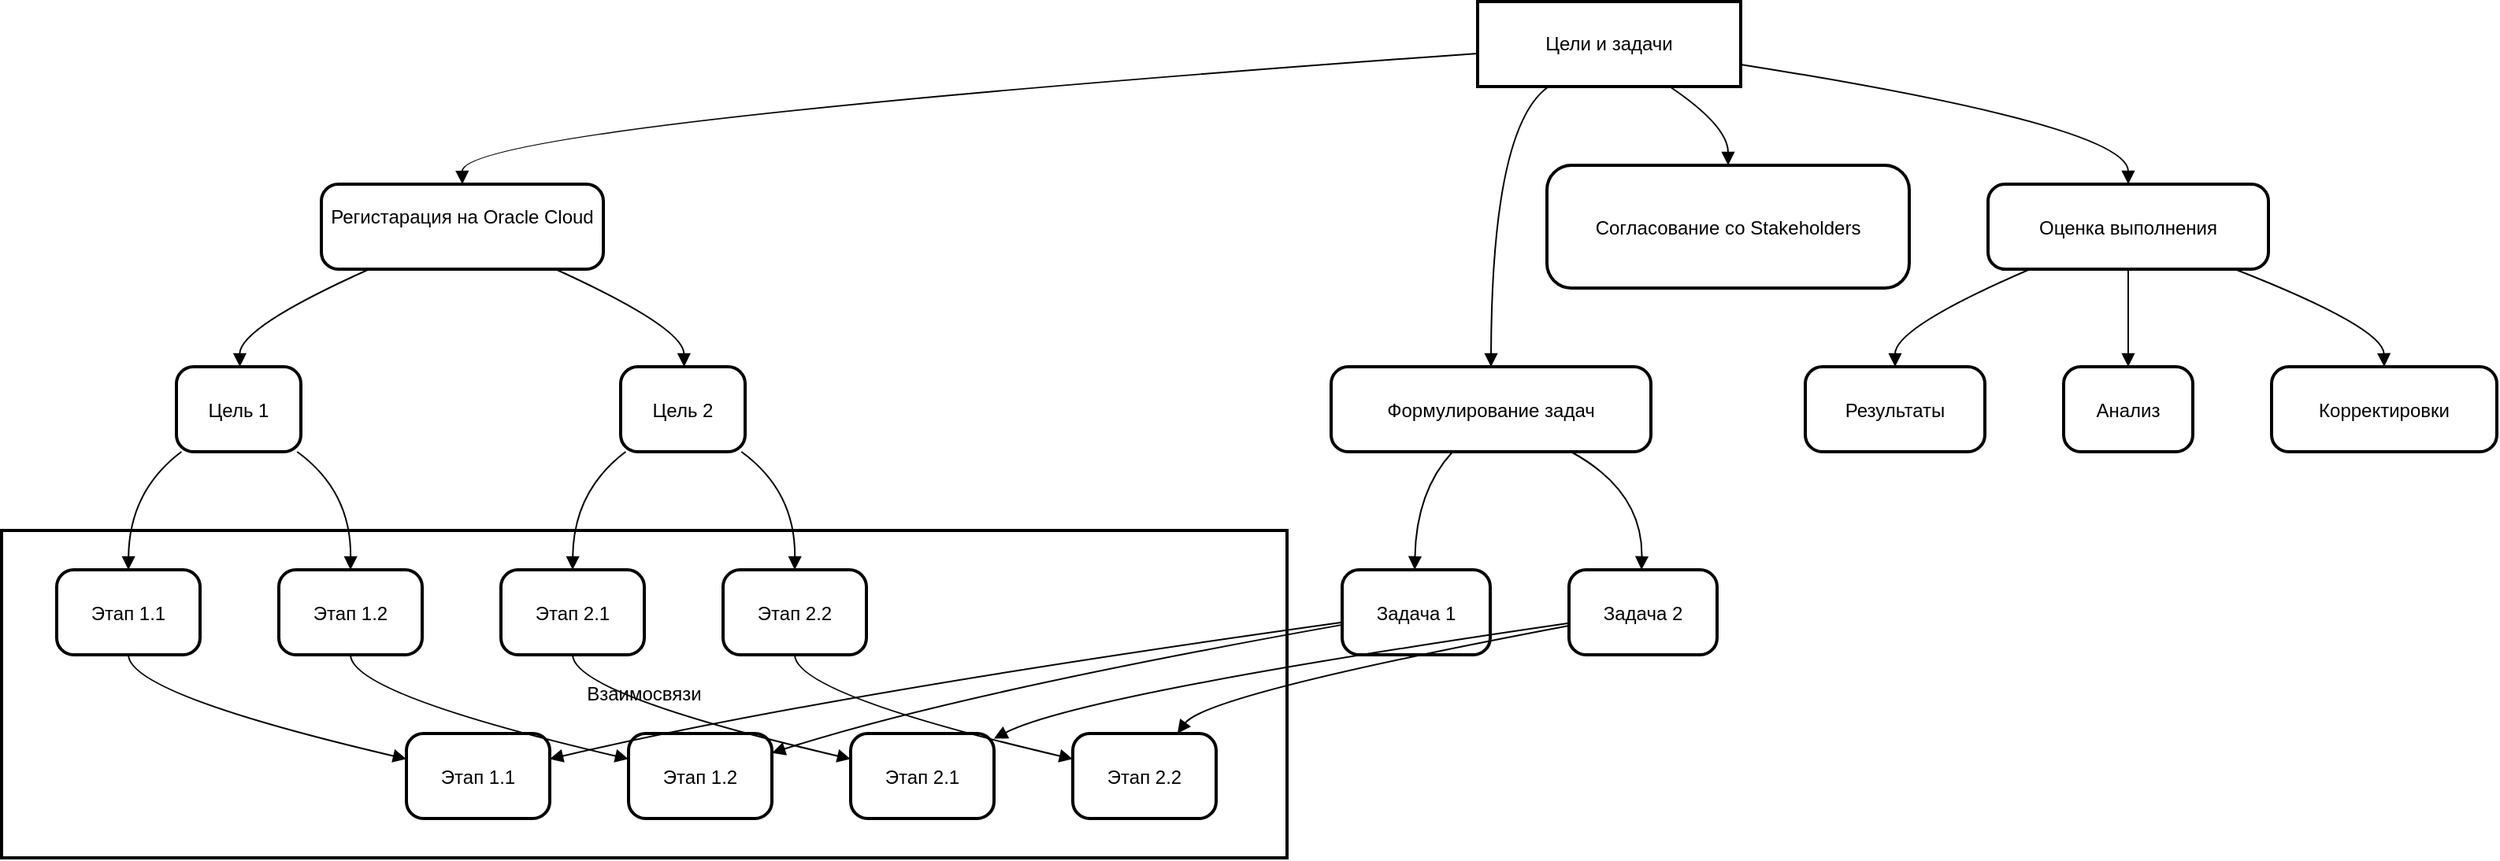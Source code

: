 <mxfile version="27.0.6">
  <diagram name="Страница — 1" id="DYOqkKgA7buv2KXwPTFE">
    <mxGraphModel dx="985" dy="730" grid="1" gridSize="10" guides="1" tooltips="1" connect="1" arrows="1" fold="1" page="1" pageScale="1" pageWidth="827" pageHeight="1169" math="0" shadow="0">
      <root>
        <mxCell id="0" />
        <mxCell id="1" parent="0" />
        <mxCell id="2" value="Взаимосвязи" style="whiteSpace=wrap;strokeWidth=2;" parent="1" vertex="1">
          <mxGeometry x="8" y="344" width="816" height="208" as="geometry" />
        </mxCell>
        <mxCell id="3" value="Цели и задачи" style="whiteSpace=wrap;strokeWidth=2;" parent="1" vertex="1">
          <mxGeometry x="945" y="8" width="167" height="54" as="geometry" />
        </mxCell>
        <mxCell id="4" value="Регистарация на Oracle Cloud&#xa;" style="rounded=1;arcSize=20;strokeWidth=2" parent="1" vertex="1">
          <mxGeometry x="211" y="124" width="179" height="54" as="geometry" />
        </mxCell>
        <mxCell id="5" value="Формулирование задач" style="rounded=1;arcSize=20;strokeWidth=2" parent="1" vertex="1">
          <mxGeometry x="852" y="240" width="203" height="54" as="geometry" />
        </mxCell>
        <mxCell id="6" value="Согласование со Stakeholders" style="rounded=1;arcSize=20;strokeWidth=2" parent="1" vertex="1">
          <mxGeometry x="989" y="112" width="230" height="78" as="geometry" />
        </mxCell>
        <mxCell id="7" value="Цель 1" style="rounded=1;arcSize=20;strokeWidth=2" parent="1" vertex="1">
          <mxGeometry x="119" y="240" width="79" height="54" as="geometry" />
        </mxCell>
        <mxCell id="8" value="Цель 2" style="rounded=1;arcSize=20;strokeWidth=2" parent="1" vertex="1">
          <mxGeometry x="401" y="240" width="79" height="54" as="geometry" />
        </mxCell>
        <mxCell id="9" value="Задача 1" style="rounded=1;arcSize=20;strokeWidth=2" parent="1" vertex="1">
          <mxGeometry x="859" y="369" width="94" height="54" as="geometry" />
        </mxCell>
        <mxCell id="10" value="Задача 2" style="rounded=1;arcSize=20;strokeWidth=2" parent="1" vertex="1">
          <mxGeometry x="1003" y="369" width="94" height="54" as="geometry" />
        </mxCell>
        <mxCell id="11" value="Этап 1.1" style="rounded=1;arcSize=20;strokeWidth=2" parent="1" vertex="1">
          <mxGeometry x="43" y="369" width="91" height="54" as="geometry" />
        </mxCell>
        <mxCell id="12" value="Этап 1.2" style="rounded=1;arcSize=20;strokeWidth=2" parent="1" vertex="1">
          <mxGeometry x="184" y="369" width="91" height="54" as="geometry" />
        </mxCell>
        <mxCell id="13" value="Этап 2.1" style="rounded=1;arcSize=20;strokeWidth=2" parent="1" vertex="1">
          <mxGeometry x="325" y="369" width="91" height="54" as="geometry" />
        </mxCell>
        <mxCell id="14" value="Этап 2.2" style="rounded=1;arcSize=20;strokeWidth=2" parent="1" vertex="1">
          <mxGeometry x="466" y="369" width="91" height="54" as="geometry" />
        </mxCell>
        <mxCell id="15" value="Этап 1.1" style="rounded=1;arcSize=20;strokeWidth=2" parent="1" vertex="1">
          <mxGeometry x="265" y="473" width="91" height="54" as="geometry" />
        </mxCell>
        <mxCell id="16" value="Этап 1.2" style="rounded=1;arcSize=20;strokeWidth=2" parent="1" vertex="1">
          <mxGeometry x="406" y="473" width="91" height="54" as="geometry" />
        </mxCell>
        <mxCell id="17" value="Этап 2.1" style="rounded=1;arcSize=20;strokeWidth=2" parent="1" vertex="1">
          <mxGeometry x="547" y="473" width="91" height="54" as="geometry" />
        </mxCell>
        <mxCell id="18" value="Этап 2.2" style="rounded=1;arcSize=20;strokeWidth=2" parent="1" vertex="1">
          <mxGeometry x="688" y="473" width="91" height="54" as="geometry" />
        </mxCell>
        <mxCell id="19" value="Оценка выполнения" style="rounded=1;arcSize=20;strokeWidth=2" parent="1" vertex="1">
          <mxGeometry x="1269" y="124" width="178" height="54" as="geometry" />
        </mxCell>
        <mxCell id="20" value="Результаты" style="rounded=1;arcSize=20;strokeWidth=2" parent="1" vertex="1">
          <mxGeometry x="1153" y="240" width="114" height="54" as="geometry" />
        </mxCell>
        <mxCell id="21" value="Анализ" style="rounded=1;arcSize=20;strokeWidth=2" parent="1" vertex="1">
          <mxGeometry x="1317" y="240" width="82" height="54" as="geometry" />
        </mxCell>
        <mxCell id="22" value="Корректировки" style="rounded=1;arcSize=20;strokeWidth=2" parent="1" vertex="1">
          <mxGeometry x="1449" y="240" width="143" height="54" as="geometry" />
        </mxCell>
        <mxCell id="23" value="" style="curved=1;startArrow=none;endArrow=block;exitX=0;exitY=0.61;entryX=0.5;entryY=0;" parent="1" source="3" target="4" edge="1">
          <mxGeometry relative="1" as="geometry">
            <Array as="points">
              <mxPoint x="300" y="87" />
            </Array>
          </mxGeometry>
        </mxCell>
        <mxCell id="24" value="" style="curved=1;startArrow=none;endArrow=block;exitX=0.27;exitY=1;entryX=0.5;entryY=0;" parent="1" source="3" target="5" edge="1">
          <mxGeometry relative="1" as="geometry">
            <Array as="points">
              <mxPoint x="954" y="87" />
            </Array>
          </mxGeometry>
        </mxCell>
        <mxCell id="25" value="" style="curved=1;startArrow=none;endArrow=block;exitX=0.73;exitY=1;entryX=0.5;entryY=0;" parent="1" source="3" target="6" edge="1">
          <mxGeometry relative="1" as="geometry">
            <Array as="points">
              <mxPoint x="1104" y="87" />
            </Array>
          </mxGeometry>
        </mxCell>
        <mxCell id="26" value="" style="curved=1;startArrow=none;endArrow=block;exitX=0.17;exitY=1;entryX=0.51;entryY=0;" parent="1" source="4" target="7" edge="1">
          <mxGeometry relative="1" as="geometry">
            <Array as="points">
              <mxPoint x="159" y="215" />
            </Array>
          </mxGeometry>
        </mxCell>
        <mxCell id="27" value="" style="curved=1;startArrow=none;endArrow=block;exitX=0.83;exitY=1;entryX=0.51;entryY=0;" parent="1" source="4" target="8" edge="1">
          <mxGeometry relative="1" as="geometry">
            <Array as="points">
              <mxPoint x="441" y="215" />
            </Array>
          </mxGeometry>
        </mxCell>
        <mxCell id="28" value="" style="curved=1;startArrow=none;endArrow=block;exitX=0.38;exitY=1;entryX=0.49;entryY=0;" parent="1" source="5" target="9" edge="1">
          <mxGeometry relative="1" as="geometry">
            <Array as="points">
              <mxPoint x="906" y="319" />
            </Array>
          </mxGeometry>
        </mxCell>
        <mxCell id="29" value="" style="curved=1;startArrow=none;endArrow=block;exitX=0.75;exitY=1;entryX=0.49;entryY=0;" parent="1" source="5" target="10" edge="1">
          <mxGeometry relative="1" as="geometry">
            <Array as="points">
              <mxPoint x="1050" y="319" />
            </Array>
          </mxGeometry>
        </mxCell>
        <mxCell id="30" value="" style="curved=1;startArrow=none;endArrow=block;exitX=0.04;exitY=1;entryX=0.5;entryY=0;" parent="1" source="7" target="11" edge="1">
          <mxGeometry relative="1" as="geometry">
            <Array as="points">
              <mxPoint x="89" y="319" />
            </Array>
          </mxGeometry>
        </mxCell>
        <mxCell id="31" value="" style="curved=1;startArrow=none;endArrow=block;exitX=0.97;exitY=1;entryX=0.5;entryY=0;" parent="1" source="7" target="12" edge="1">
          <mxGeometry relative="1" as="geometry">
            <Array as="points">
              <mxPoint x="230" y="319" />
            </Array>
          </mxGeometry>
        </mxCell>
        <mxCell id="32" value="" style="curved=1;startArrow=none;endArrow=block;exitX=0.04;exitY=1;entryX=0.5;entryY=0;" parent="1" source="8" target="13" edge="1">
          <mxGeometry relative="1" as="geometry">
            <Array as="points">
              <mxPoint x="371" y="319" />
            </Array>
          </mxGeometry>
        </mxCell>
        <mxCell id="33" value="" style="curved=1;startArrow=none;endArrow=block;exitX=0.97;exitY=1;entryX=0.5;entryY=0;" parent="1" source="8" target="14" edge="1">
          <mxGeometry relative="1" as="geometry">
            <Array as="points">
              <mxPoint x="512" y="319" />
            </Array>
          </mxGeometry>
        </mxCell>
        <mxCell id="34" value="" style="curved=1;startArrow=none;endArrow=block;exitX=-0.01;exitY=0.62;entryX=1;entryY=0.3;" parent="1" source="9" target="15" edge="1">
          <mxGeometry relative="1" as="geometry">
            <Array as="points">
              <mxPoint x="532" y="448" />
            </Array>
          </mxGeometry>
        </mxCell>
        <mxCell id="35" value="" style="curved=1;startArrow=none;endArrow=block;exitX=-0.01;exitY=0.65;entryX=1;entryY=0.23;" parent="1" source="9" target="16" edge="1">
          <mxGeometry relative="1" as="geometry">
            <Array as="points">
              <mxPoint x="612" y="448" />
            </Array>
          </mxGeometry>
        </mxCell>
        <mxCell id="36" value="" style="curved=1;startArrow=none;endArrow=block;exitX=-0.01;exitY=0.63;entryX=1;entryY=0.06;" parent="1" source="10" target="17" edge="1">
          <mxGeometry relative="1" as="geometry">
            <Array as="points">
              <mxPoint x="693" y="448" />
            </Array>
          </mxGeometry>
        </mxCell>
        <mxCell id="37" value="" style="curved=1;startArrow=none;endArrow=block;exitX=-0.01;exitY=0.66;entryX=0.73;entryY=0;" parent="1" source="10" target="18" edge="1">
          <mxGeometry relative="1" as="geometry">
            <Array as="points">
              <mxPoint x="773" y="448" />
            </Array>
          </mxGeometry>
        </mxCell>
        <mxCell id="38" value="" style="curved=1;startArrow=none;endArrow=block;exitX=0.5;exitY=1;entryX=0;entryY=0.3;" parent="1" source="11" target="15" edge="1">
          <mxGeometry relative="1" as="geometry">
            <Array as="points">
              <mxPoint x="89" y="448" />
            </Array>
          </mxGeometry>
        </mxCell>
        <mxCell id="39" value="" style="curved=1;startArrow=none;endArrow=block;exitX=0.5;exitY=1;entryX=0;entryY=0.3;" parent="1" source="12" target="16" edge="1">
          <mxGeometry relative="1" as="geometry">
            <Array as="points">
              <mxPoint x="230" y="448" />
            </Array>
          </mxGeometry>
        </mxCell>
        <mxCell id="40" value="" style="curved=1;startArrow=none;endArrow=block;exitX=0.5;exitY=1;entryX=0;entryY=0.3;" parent="1" source="13" target="17" edge="1">
          <mxGeometry relative="1" as="geometry">
            <Array as="points">
              <mxPoint x="371" y="448" />
            </Array>
          </mxGeometry>
        </mxCell>
        <mxCell id="41" value="" style="curved=1;startArrow=none;endArrow=block;exitX=0.5;exitY=1;entryX=0;entryY=0.3;" parent="1" source="14" target="18" edge="1">
          <mxGeometry relative="1" as="geometry">
            <Array as="points">
              <mxPoint x="512" y="448" />
            </Array>
          </mxGeometry>
        </mxCell>
        <mxCell id="42" value="" style="curved=1;startArrow=none;endArrow=block;exitX=1;exitY=0.74;entryX=0.5;entryY=0;" parent="1" source="3" target="19" edge="1">
          <mxGeometry relative="1" as="geometry">
            <Array as="points">
              <mxPoint x="1358" y="87" />
            </Array>
          </mxGeometry>
        </mxCell>
        <mxCell id="43" value="" style="curved=1;startArrow=none;endArrow=block;exitX=0.15;exitY=1;entryX=0.5;entryY=0;" parent="1" source="19" target="20" edge="1">
          <mxGeometry relative="1" as="geometry">
            <Array as="points">
              <mxPoint x="1210" y="215" />
            </Array>
          </mxGeometry>
        </mxCell>
        <mxCell id="44" value="" style="curved=1;startArrow=none;endArrow=block;exitX=0.5;exitY=1;entryX=0.5;entryY=0;" parent="1" source="19" target="21" edge="1">
          <mxGeometry relative="1" as="geometry">
            <Array as="points" />
          </mxGeometry>
        </mxCell>
        <mxCell id="45" value="" style="curved=1;startArrow=none;endArrow=block;exitX=0.88;exitY=1;entryX=0.5;entryY=0;" parent="1" source="19" target="22" edge="1">
          <mxGeometry relative="1" as="geometry">
            <Array as="points">
              <mxPoint x="1520" y="215" />
            </Array>
          </mxGeometry>
        </mxCell>
      </root>
    </mxGraphModel>
  </diagram>
</mxfile>
